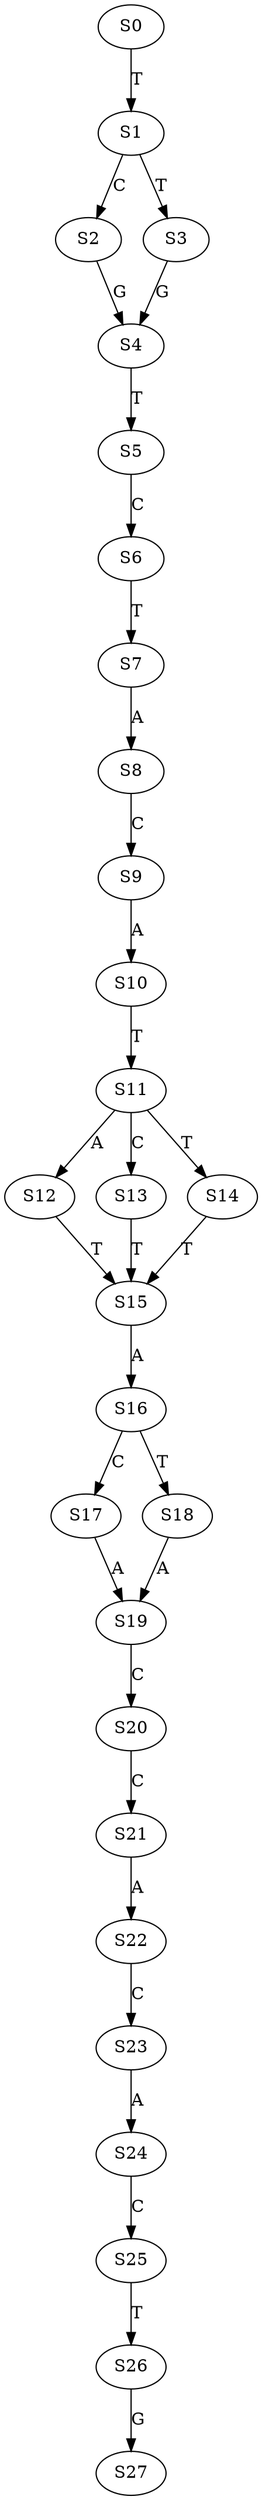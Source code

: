 strict digraph  {
	S0 -> S1 [ label = T ];
	S1 -> S2 [ label = C ];
	S1 -> S3 [ label = T ];
	S2 -> S4 [ label = G ];
	S3 -> S4 [ label = G ];
	S4 -> S5 [ label = T ];
	S5 -> S6 [ label = C ];
	S6 -> S7 [ label = T ];
	S7 -> S8 [ label = A ];
	S8 -> S9 [ label = C ];
	S9 -> S10 [ label = A ];
	S10 -> S11 [ label = T ];
	S11 -> S12 [ label = A ];
	S11 -> S13 [ label = C ];
	S11 -> S14 [ label = T ];
	S12 -> S15 [ label = T ];
	S13 -> S15 [ label = T ];
	S14 -> S15 [ label = T ];
	S15 -> S16 [ label = A ];
	S16 -> S17 [ label = C ];
	S16 -> S18 [ label = T ];
	S17 -> S19 [ label = A ];
	S18 -> S19 [ label = A ];
	S19 -> S20 [ label = C ];
	S20 -> S21 [ label = C ];
	S21 -> S22 [ label = A ];
	S22 -> S23 [ label = C ];
	S23 -> S24 [ label = A ];
	S24 -> S25 [ label = C ];
	S25 -> S26 [ label = T ];
	S26 -> S27 [ label = G ];
}
